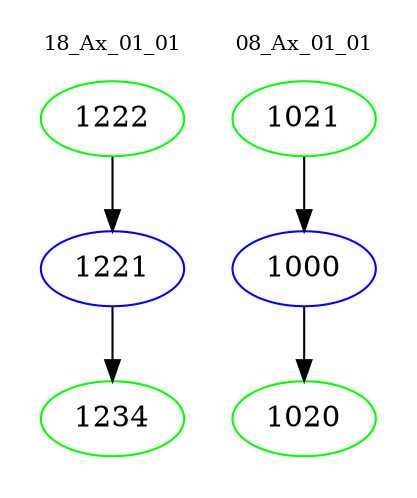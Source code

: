 digraph{
subgraph cluster_0 {
color = white
label = "18_Ax_01_01";
fontsize=10;
T0_1222 [label="1222", color="green"]
T0_1222 -> T0_1221 [color="black"]
T0_1221 [label="1221", color="blue"]
T0_1221 -> T0_1234 [color="black"]
T0_1234 [label="1234", color="green"]
}
subgraph cluster_1 {
color = white
label = "08_Ax_01_01";
fontsize=10;
T1_1021 [label="1021", color="green"]
T1_1021 -> T1_1000 [color="black"]
T1_1000 [label="1000", color="blue"]
T1_1000 -> T1_1020 [color="black"]
T1_1020 [label="1020", color="green"]
}
}
